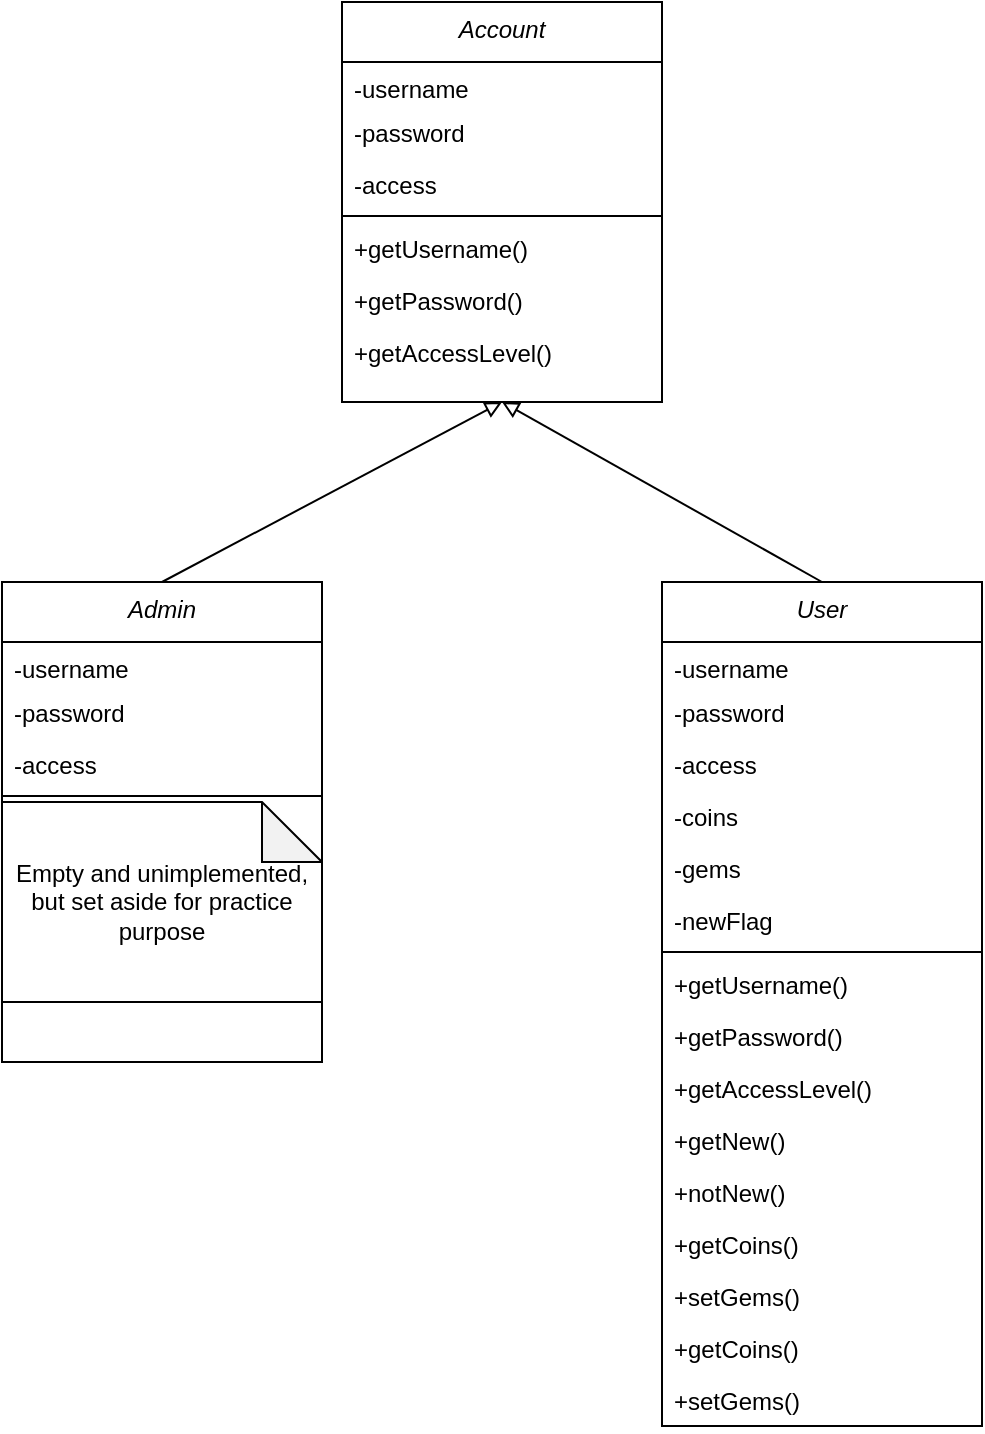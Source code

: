 <mxfile version="22.1.5" type="github">
  <diagram id="C5RBs43oDa-KdzZeNtuy" name="Page-1">
    <mxGraphModel dx="1434" dy="790" grid="1" gridSize="10" guides="1" tooltips="1" connect="1" arrows="1" fold="1" page="1" pageScale="1" pageWidth="827" pageHeight="1169" math="0" shadow="0">
      <root>
        <mxCell id="WIyWlLk6GJQsqaUBKTNV-0" />
        <mxCell id="WIyWlLk6GJQsqaUBKTNV-1" parent="WIyWlLk6GJQsqaUBKTNV-0" />
        <mxCell id="zkfFHV4jXpPFQw0GAbJ--0" value="Account" style="swimlane;fontStyle=2;align=center;verticalAlign=top;childLayout=stackLayout;horizontal=1;startSize=30;horizontalStack=0;resizeParent=1;resizeLast=0;collapsible=1;marginBottom=0;rounded=0;shadow=0;strokeWidth=1;" parent="WIyWlLk6GJQsqaUBKTNV-1" vertex="1">
          <mxGeometry x="280" y="50" width="160" height="200" as="geometry">
            <mxRectangle x="230" y="140" width="160" height="26" as="alternateBounds" />
          </mxGeometry>
        </mxCell>
        <mxCell id="zkfFHV4jXpPFQw0GAbJ--1" value="-username" style="text;align=left;verticalAlign=top;spacingLeft=4;spacingRight=4;overflow=hidden;rotatable=0;points=[[0,0.5],[1,0.5]];portConstraint=eastwest;" parent="zkfFHV4jXpPFQw0GAbJ--0" vertex="1">
          <mxGeometry y="30" width="160" height="22" as="geometry" />
        </mxCell>
        <mxCell id="zkfFHV4jXpPFQw0GAbJ--2" value="-password" style="text;align=left;verticalAlign=top;spacingLeft=4;spacingRight=4;overflow=hidden;rotatable=0;points=[[0,0.5],[1,0.5]];portConstraint=eastwest;rounded=0;shadow=0;html=0;" parent="zkfFHV4jXpPFQw0GAbJ--0" vertex="1">
          <mxGeometry y="52" width="160" height="26" as="geometry" />
        </mxCell>
        <mxCell id="zkfFHV4jXpPFQw0GAbJ--3" value="-access" style="text;align=left;verticalAlign=top;spacingLeft=4;spacingRight=4;overflow=hidden;rotatable=0;points=[[0,0.5],[1,0.5]];portConstraint=eastwest;rounded=0;shadow=0;html=0;" parent="zkfFHV4jXpPFQw0GAbJ--0" vertex="1">
          <mxGeometry y="78" width="160" height="26" as="geometry" />
        </mxCell>
        <mxCell id="zkfFHV4jXpPFQw0GAbJ--4" value="" style="line;html=1;strokeWidth=1;align=left;verticalAlign=middle;spacingTop=-1;spacingLeft=3;spacingRight=3;rotatable=0;labelPosition=right;points=[];portConstraint=eastwest;" parent="zkfFHV4jXpPFQw0GAbJ--0" vertex="1">
          <mxGeometry y="104" width="160" height="6" as="geometry" />
        </mxCell>
        <mxCell id="89etJL9dwT-sSyKybX2F-1" value="+getUsername()" style="text;align=left;verticalAlign=top;spacingLeft=4;spacingRight=4;overflow=hidden;rotatable=0;points=[[0,0.5],[1,0.5]];portConstraint=eastwest;rounded=0;shadow=0;html=0;" vertex="1" parent="zkfFHV4jXpPFQw0GAbJ--0">
          <mxGeometry y="110" width="160" height="26" as="geometry" />
        </mxCell>
        <mxCell id="89etJL9dwT-sSyKybX2F-2" value="+getPassword()" style="text;align=left;verticalAlign=top;spacingLeft=4;spacingRight=4;overflow=hidden;rotatable=0;points=[[0,0.5],[1,0.5]];portConstraint=eastwest;rounded=0;shadow=0;html=0;" vertex="1" parent="zkfFHV4jXpPFQw0GAbJ--0">
          <mxGeometry y="136" width="160" height="26" as="geometry" />
        </mxCell>
        <mxCell id="89etJL9dwT-sSyKybX2F-3" value="+getAccessLevel()" style="text;align=left;verticalAlign=top;spacingLeft=4;spacingRight=4;overflow=hidden;rotatable=0;points=[[0,0.5],[1,0.5]];portConstraint=eastwest;rounded=0;shadow=0;html=0;" vertex="1" parent="zkfFHV4jXpPFQw0GAbJ--0">
          <mxGeometry y="162" width="160" height="26" as="geometry" />
        </mxCell>
        <mxCell id="34grZeJbY1Qjgrxhlr4V-10" value="User" style="swimlane;fontStyle=2;align=center;verticalAlign=top;childLayout=stackLayout;horizontal=1;startSize=30;horizontalStack=0;resizeParent=1;resizeLast=0;collapsible=1;marginBottom=0;rounded=0;shadow=0;strokeWidth=1;" parent="WIyWlLk6GJQsqaUBKTNV-1" vertex="1">
          <mxGeometry x="440" y="340" width="160" height="422" as="geometry">
            <mxRectangle x="230" y="140" width="160" height="26" as="alternateBounds" />
          </mxGeometry>
        </mxCell>
        <mxCell id="34grZeJbY1Qjgrxhlr4V-11" value="-username" style="text;align=left;verticalAlign=top;spacingLeft=4;spacingRight=4;overflow=hidden;rotatable=0;points=[[0,0.5],[1,0.5]];portConstraint=eastwest;" parent="34grZeJbY1Qjgrxhlr4V-10" vertex="1">
          <mxGeometry y="30" width="160" height="22" as="geometry" />
        </mxCell>
        <mxCell id="34grZeJbY1Qjgrxhlr4V-12" value="-password" style="text;align=left;verticalAlign=top;spacingLeft=4;spacingRight=4;overflow=hidden;rotatable=0;points=[[0,0.5],[1,0.5]];portConstraint=eastwest;rounded=0;shadow=0;html=0;" parent="34grZeJbY1Qjgrxhlr4V-10" vertex="1">
          <mxGeometry y="52" width="160" height="26" as="geometry" />
        </mxCell>
        <mxCell id="34grZeJbY1Qjgrxhlr4V-13" value="-access" style="text;align=left;verticalAlign=top;spacingLeft=4;spacingRight=4;overflow=hidden;rotatable=0;points=[[0,0.5],[1,0.5]];portConstraint=eastwest;rounded=0;shadow=0;html=0;" parent="34grZeJbY1Qjgrxhlr4V-10" vertex="1">
          <mxGeometry y="78" width="160" height="26" as="geometry" />
        </mxCell>
        <mxCell id="34grZeJbY1Qjgrxhlr4V-26" value="-coins" style="text;align=left;verticalAlign=top;spacingLeft=4;spacingRight=4;overflow=hidden;rotatable=0;points=[[0,0.5],[1,0.5]];portConstraint=eastwest;rounded=0;shadow=0;html=0;" parent="34grZeJbY1Qjgrxhlr4V-10" vertex="1">
          <mxGeometry y="104" width="160" height="26" as="geometry" />
        </mxCell>
        <mxCell id="34grZeJbY1Qjgrxhlr4V-27" value="-gems" style="text;align=left;verticalAlign=top;spacingLeft=4;spacingRight=4;overflow=hidden;rotatable=0;points=[[0,0.5],[1,0.5]];portConstraint=eastwest;rounded=0;shadow=0;html=0;" parent="34grZeJbY1Qjgrxhlr4V-10" vertex="1">
          <mxGeometry y="130" width="160" height="26" as="geometry" />
        </mxCell>
        <mxCell id="34grZeJbY1Qjgrxhlr4V-28" value="-newFlag" style="text;align=left;verticalAlign=top;spacingLeft=4;spacingRight=4;overflow=hidden;rotatable=0;points=[[0,0.5],[1,0.5]];portConstraint=eastwest;rounded=0;shadow=0;html=0;" parent="34grZeJbY1Qjgrxhlr4V-10" vertex="1">
          <mxGeometry y="156" width="160" height="26" as="geometry" />
        </mxCell>
        <mxCell id="34grZeJbY1Qjgrxhlr4V-14" value="" style="line;html=1;strokeWidth=1;align=left;verticalAlign=middle;spacingTop=-1;spacingLeft=3;spacingRight=3;rotatable=0;labelPosition=right;points=[];portConstraint=eastwest;" parent="34grZeJbY1Qjgrxhlr4V-10" vertex="1">
          <mxGeometry y="182" width="160" height="6" as="geometry" />
        </mxCell>
        <mxCell id="89etJL9dwT-sSyKybX2F-4" value="+getUsername()" style="text;align=left;verticalAlign=top;spacingLeft=4;spacingRight=4;overflow=hidden;rotatable=0;points=[[0,0.5],[1,0.5]];portConstraint=eastwest;rounded=0;shadow=0;html=0;" vertex="1" parent="34grZeJbY1Qjgrxhlr4V-10">
          <mxGeometry y="188" width="160" height="26" as="geometry" />
        </mxCell>
        <mxCell id="89etJL9dwT-sSyKybX2F-5" value="+getPassword()" style="text;align=left;verticalAlign=top;spacingLeft=4;spacingRight=4;overflow=hidden;rotatable=0;points=[[0,0.5],[1,0.5]];portConstraint=eastwest;rounded=0;shadow=0;html=0;" vertex="1" parent="34grZeJbY1Qjgrxhlr4V-10">
          <mxGeometry y="214" width="160" height="26" as="geometry" />
        </mxCell>
        <mxCell id="89etJL9dwT-sSyKybX2F-6" value="+getAccessLevel()" style="text;align=left;verticalAlign=top;spacingLeft=4;spacingRight=4;overflow=hidden;rotatable=0;points=[[0,0.5],[1,0.5]];portConstraint=eastwest;rounded=0;shadow=0;html=0;" vertex="1" parent="34grZeJbY1Qjgrxhlr4V-10">
          <mxGeometry y="240" width="160" height="26" as="geometry" />
        </mxCell>
        <mxCell id="34grZeJbY1Qjgrxhlr4V-33" value="+getNew()&#xa;" style="text;align=left;verticalAlign=top;spacingLeft=4;spacingRight=4;overflow=hidden;rotatable=0;points=[[0,0.5],[1,0.5]];portConstraint=eastwest;rounded=0;shadow=0;html=0;" parent="34grZeJbY1Qjgrxhlr4V-10" vertex="1">
          <mxGeometry y="266" width="160" height="26" as="geometry" />
        </mxCell>
        <mxCell id="34grZeJbY1Qjgrxhlr4V-34" value="+notNew()" style="text;align=left;verticalAlign=top;spacingLeft=4;spacingRight=4;overflow=hidden;rotatable=0;points=[[0,0.5],[1,0.5]];portConstraint=eastwest;rounded=0;shadow=0;html=0;" parent="34grZeJbY1Qjgrxhlr4V-10" vertex="1">
          <mxGeometry y="292" width="160" height="26" as="geometry" />
        </mxCell>
        <mxCell id="34grZeJbY1Qjgrxhlr4V-35" value="+getCoins()" style="text;align=left;verticalAlign=top;spacingLeft=4;spacingRight=4;overflow=hidden;rotatable=0;points=[[0,0.5],[1,0.5]];portConstraint=eastwest;rounded=0;shadow=0;html=0;" parent="34grZeJbY1Qjgrxhlr4V-10" vertex="1">
          <mxGeometry y="318" width="160" height="26" as="geometry" />
        </mxCell>
        <mxCell id="34grZeJbY1Qjgrxhlr4V-38" value="+setGems()" style="text;align=left;verticalAlign=top;spacingLeft=4;spacingRight=4;overflow=hidden;rotatable=0;points=[[0,0.5],[1,0.5]];portConstraint=eastwest;rounded=0;shadow=0;html=0;" parent="34grZeJbY1Qjgrxhlr4V-10" vertex="1">
          <mxGeometry y="344" width="160" height="26" as="geometry" />
        </mxCell>
        <mxCell id="34grZeJbY1Qjgrxhlr4V-37" value="+getCoins()" style="text;align=left;verticalAlign=top;spacingLeft=4;spacingRight=4;overflow=hidden;rotatable=0;points=[[0,0.5],[1,0.5]];portConstraint=eastwest;rounded=0;shadow=0;html=0;" parent="34grZeJbY1Qjgrxhlr4V-10" vertex="1">
          <mxGeometry y="370" width="160" height="26" as="geometry" />
        </mxCell>
        <mxCell id="34grZeJbY1Qjgrxhlr4V-39" value="+setGems()" style="text;align=left;verticalAlign=top;spacingLeft=4;spacingRight=4;overflow=hidden;rotatable=0;points=[[0,0.5],[1,0.5]];portConstraint=eastwest;rounded=0;shadow=0;html=0;" parent="34grZeJbY1Qjgrxhlr4V-10" vertex="1">
          <mxGeometry y="396" width="160" height="26" as="geometry" />
        </mxCell>
        <mxCell id="34grZeJbY1Qjgrxhlr4V-15" value="Admin" style="swimlane;fontStyle=2;align=center;verticalAlign=top;childLayout=stackLayout;horizontal=1;startSize=30;horizontalStack=0;resizeParent=1;resizeLast=0;collapsible=1;marginBottom=0;rounded=0;shadow=0;strokeWidth=1;" parent="WIyWlLk6GJQsqaUBKTNV-1" vertex="1">
          <mxGeometry x="110" y="340" width="160" height="240" as="geometry">
            <mxRectangle x="230" y="140" width="160" height="26" as="alternateBounds" />
          </mxGeometry>
        </mxCell>
        <mxCell id="34grZeJbY1Qjgrxhlr4V-16" value="-username" style="text;align=left;verticalAlign=top;spacingLeft=4;spacingRight=4;overflow=hidden;rotatable=0;points=[[0,0.5],[1,0.5]];portConstraint=eastwest;" parent="34grZeJbY1Qjgrxhlr4V-15" vertex="1">
          <mxGeometry y="30" width="160" height="22" as="geometry" />
        </mxCell>
        <mxCell id="34grZeJbY1Qjgrxhlr4V-17" value="-password" style="text;align=left;verticalAlign=top;spacingLeft=4;spacingRight=4;overflow=hidden;rotatable=0;points=[[0,0.5],[1,0.5]];portConstraint=eastwest;rounded=0;shadow=0;html=0;" parent="34grZeJbY1Qjgrxhlr4V-15" vertex="1">
          <mxGeometry y="52" width="160" height="26" as="geometry" />
        </mxCell>
        <mxCell id="34grZeJbY1Qjgrxhlr4V-18" value="-access" style="text;align=left;verticalAlign=top;spacingLeft=4;spacingRight=4;overflow=hidden;rotatable=0;points=[[0,0.5],[1,0.5]];portConstraint=eastwest;rounded=0;shadow=0;html=0;" parent="34grZeJbY1Qjgrxhlr4V-15" vertex="1">
          <mxGeometry y="78" width="160" height="26" as="geometry" />
        </mxCell>
        <mxCell id="34grZeJbY1Qjgrxhlr4V-19" value="" style="line;html=1;strokeWidth=1;align=left;verticalAlign=middle;spacingTop=-1;spacingLeft=3;spacingRight=3;rotatable=0;labelPosition=right;points=[];portConstraint=eastwest;" parent="34grZeJbY1Qjgrxhlr4V-15" vertex="1">
          <mxGeometry y="104" width="160" height="6" as="geometry" />
        </mxCell>
        <mxCell id="34grZeJbY1Qjgrxhlr4V-29" value="Empty and unimplemented, but set aside for practice purpose" style="shape=note;whiteSpace=wrap;html=1;backgroundOutline=1;darkOpacity=0.05;" parent="34grZeJbY1Qjgrxhlr4V-15" vertex="1">
          <mxGeometry y="110" width="160" height="100" as="geometry" />
        </mxCell>
        <mxCell id="34grZeJbY1Qjgrxhlr4V-30" value="" style="endArrow=block;html=1;rounded=0;exitX=0.5;exitY=0;exitDx=0;exitDy=0;entryX=0.5;entryY=1;entryDx=0;entryDy=0;endFill=0;" parent="WIyWlLk6GJQsqaUBKTNV-1" source="34grZeJbY1Qjgrxhlr4V-15" target="zkfFHV4jXpPFQw0GAbJ--0" edge="1">
          <mxGeometry width="50" height="50" relative="1" as="geometry">
            <mxPoint x="320" y="340" as="sourcePoint" />
            <mxPoint x="370" y="290" as="targetPoint" />
          </mxGeometry>
        </mxCell>
        <mxCell id="34grZeJbY1Qjgrxhlr4V-31" value="" style="endArrow=block;html=1;rounded=0;exitX=0.5;exitY=0;exitDx=0;exitDy=0;entryX=0.5;entryY=1;entryDx=0;entryDy=0;endFill=0;" parent="WIyWlLk6GJQsqaUBKTNV-1" source="34grZeJbY1Qjgrxhlr4V-10" target="zkfFHV4jXpPFQw0GAbJ--0" edge="1">
          <mxGeometry width="50" height="50" relative="1" as="geometry">
            <mxPoint x="200" y="350" as="sourcePoint" />
            <mxPoint x="370" y="210" as="targetPoint" />
          </mxGeometry>
        </mxCell>
      </root>
    </mxGraphModel>
  </diagram>
</mxfile>
